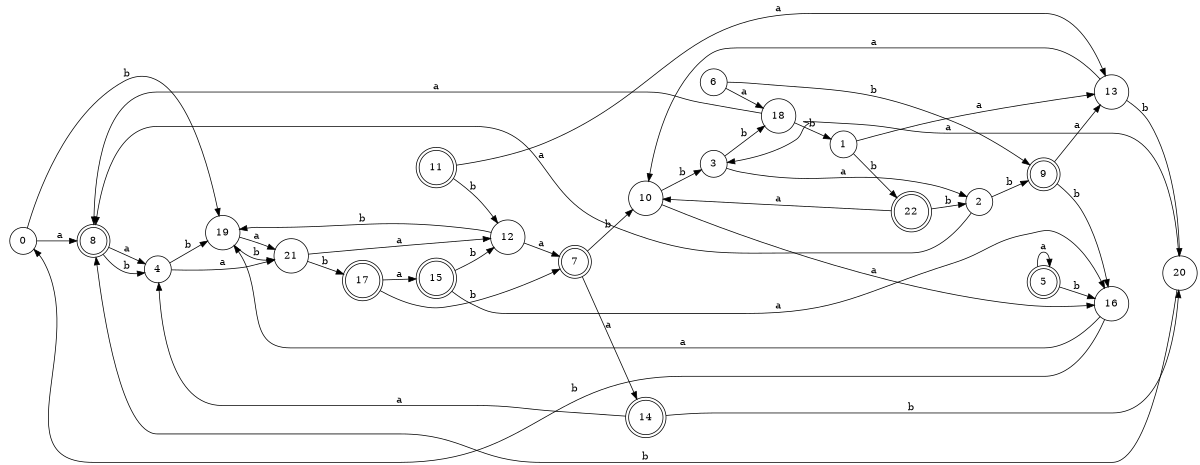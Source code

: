 digraph n19_2 {
__start0 [label="" shape="none"];

rankdir=LR;
size="8,5";

s0 [style="filled", color="black", fillcolor="white" shape="circle", label="0"];
s1 [style="filled", color="black", fillcolor="white" shape="circle", label="1"];
s2 [style="filled", color="black", fillcolor="white" shape="circle", label="2"];
s3 [style="filled", color="black", fillcolor="white" shape="circle", label="3"];
s4 [style="filled", color="black", fillcolor="white" shape="circle", label="4"];
s5 [style="rounded,filled", color="black", fillcolor="white" shape="doublecircle", label="5"];
s6 [style="filled", color="black", fillcolor="white" shape="circle", label="6"];
s7 [style="rounded,filled", color="black", fillcolor="white" shape="doublecircle", label="7"];
s8 [style="rounded,filled", color="black", fillcolor="white" shape="doublecircle", label="8"];
s9 [style="rounded,filled", color="black", fillcolor="white" shape="doublecircle", label="9"];
s10 [style="filled", color="black", fillcolor="white" shape="circle", label="10"];
s11 [style="rounded,filled", color="black", fillcolor="white" shape="doublecircle", label="11"];
s12 [style="filled", color="black", fillcolor="white" shape="circle", label="12"];
s13 [style="filled", color="black", fillcolor="white" shape="circle", label="13"];
s14 [style="rounded,filled", color="black", fillcolor="white" shape="doublecircle", label="14"];
s15 [style="rounded,filled", color="black", fillcolor="white" shape="doublecircle", label="15"];
s16 [style="filled", color="black", fillcolor="white" shape="circle", label="16"];
s17 [style="rounded,filled", color="black", fillcolor="white" shape="doublecircle", label="17"];
s18 [style="filled", color="black", fillcolor="white" shape="circle", label="18"];
s19 [style="filled", color="black", fillcolor="white" shape="circle", label="19"];
s20 [style="filled", color="black", fillcolor="white" shape="circle", label="20"];
s21 [style="filled", color="black", fillcolor="white" shape="circle", label="21"];
s22 [style="rounded,filled", color="black", fillcolor="white" shape="doublecircle", label="22"];
s0 -> s8 [label="a"];
s0 -> s19 [label="b"];
s1 -> s13 [label="a"];
s1 -> s22 [label="b"];
s2 -> s8 [label="a"];
s2 -> s9 [label="b"];
s3 -> s2 [label="a"];
s3 -> s18 [label="b"];
s4 -> s21 [label="a"];
s4 -> s19 [label="b"];
s5 -> s5 [label="a"];
s5 -> s16 [label="b"];
s6 -> s18 [label="a"];
s6 -> s9 [label="b"];
s7 -> s14 [label="a"];
s7 -> s10 [label="b"];
s8 -> s4 [label="a"];
s8 -> s4 [label="b"];
s9 -> s13 [label="a"];
s9 -> s16 [label="b"];
s10 -> s16 [label="a"];
s10 -> s3 [label="b"];
s11 -> s13 [label="a"];
s11 -> s12 [label="b"];
s12 -> s7 [label="a"];
s12 -> s19 [label="b"];
s13 -> s10 [label="a"];
s13 -> s20 [label="b"];
s14 -> s4 [label="a"];
s14 -> s20 [label="b"];
s15 -> s16 [label="a"];
s15 -> s12 [label="b"];
s16 -> s19 [label="a"];
s16 -> s0 [label="b"];
s17 -> s15 [label="a"];
s17 -> s7 [label="b"];
s18 -> s8 [label="a"];
s18 -> s1 [label="b"];
s19 -> s21 [label="a"];
s19 -> s21 [label="b"];
s20 -> s3 [label="a"];
s20 -> s8 [label="b"];
s21 -> s12 [label="a"];
s21 -> s17 [label="b"];
s22 -> s10 [label="a"];
s22 -> s2 [label="b"];

}
